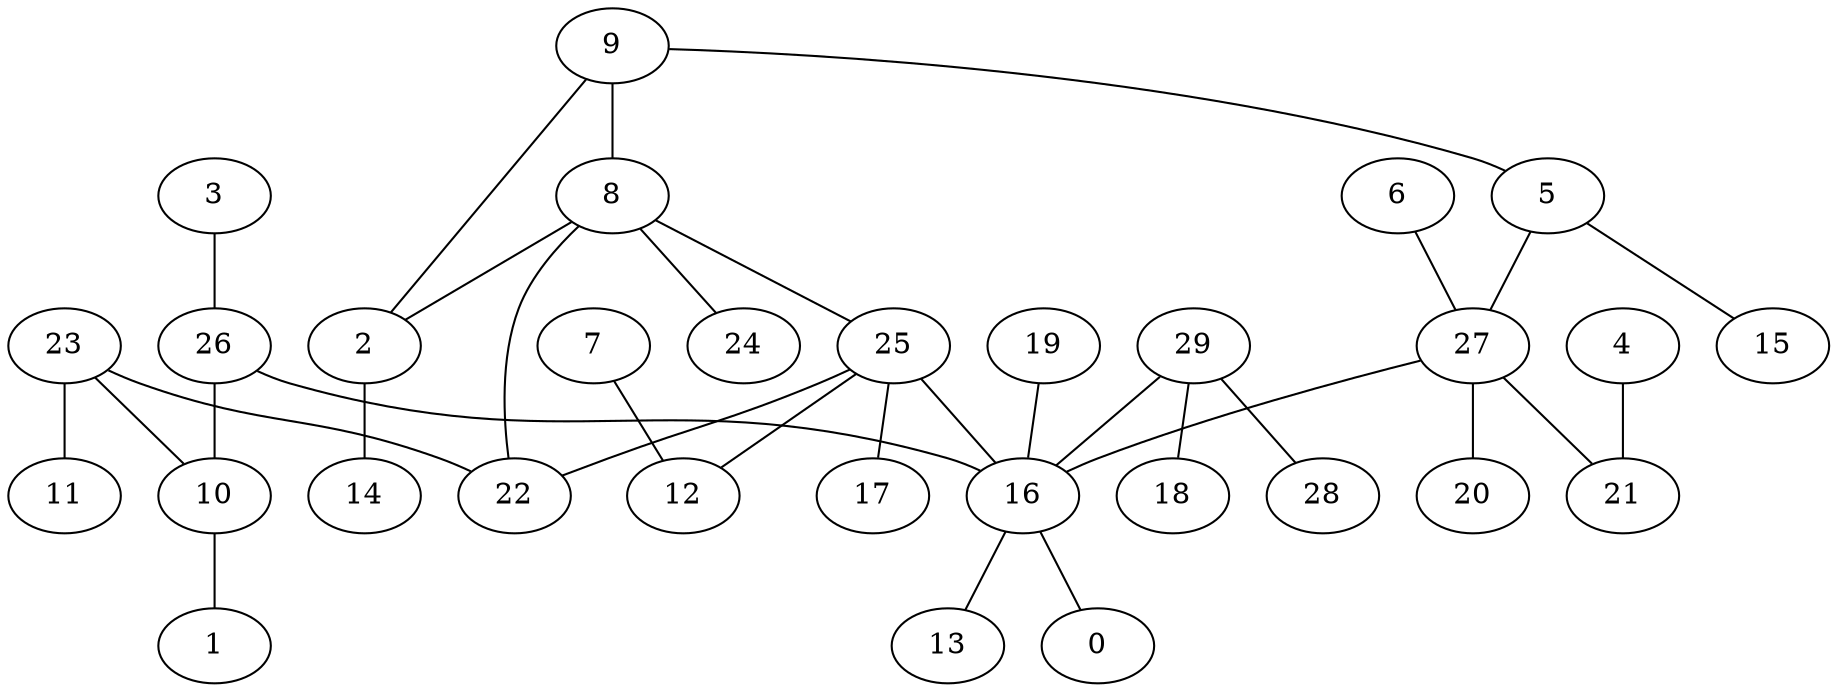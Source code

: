 digraph GG_graph {

subgraph G_graph {
edge [color = black]
"9" -> "8" [dir = none]
"23" -> "11" [dir = none]
"23" -> "10" [dir = none]
"29" -> "18" [dir = none]
"29" -> "28" [dir = none]
"29" -> "16" [dir = none]
"27" -> "21" [dir = none]
"27" -> "20" [dir = none]
"27" -> "16" [dir = none]
"5" -> "15" [dir = none]
"5" -> "27" [dir = none]
"26" -> "10" [dir = none]
"26" -> "16" [dir = none]
"8" -> "24" [dir = none]
"8" -> "2" [dir = none]
"8" -> "22" [dir = none]
"8" -> "25" [dir = none]
"16" -> "13" [dir = none]
"16" -> "0" [dir = none]
"6" -> "27" [dir = none]
"3" -> "26" [dir = none]
"10" -> "1" [dir = none]
"7" -> "12" [dir = none]
"4" -> "21" [dir = none]
"25" -> "12" [dir = none]
"25" -> "17" [dir = none]
"25" -> "16" [dir = none]
"2" -> "14" [dir = none]
"19" -> "16" [dir = none]
"9" -> "5" [dir = none]
"9" -> "2" [dir = none]
"23" -> "22" [dir = none]
"25" -> "22" [dir = none]
}

}
